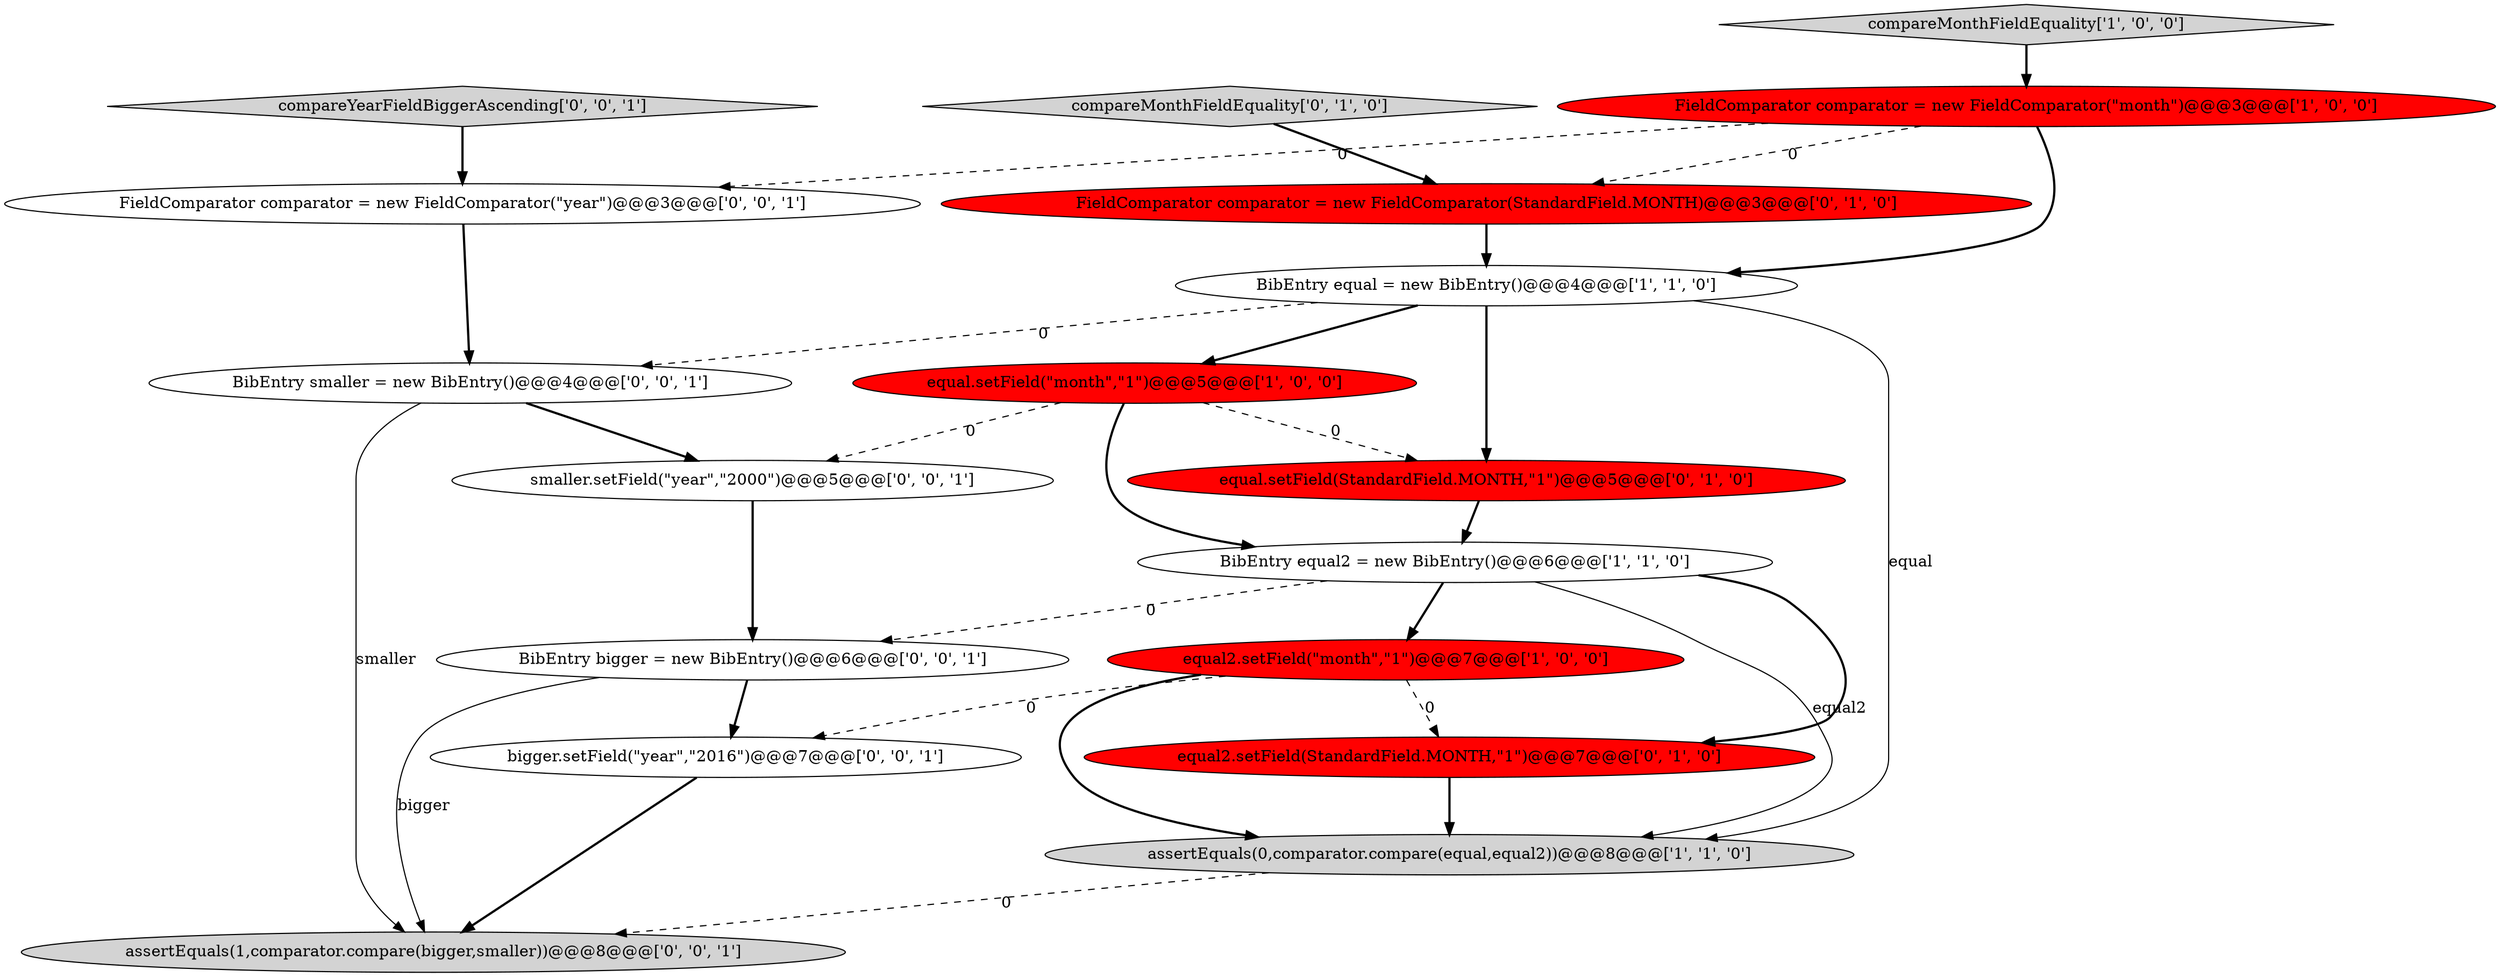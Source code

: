 digraph {
15 [style = filled, label = "compareYearFieldBiggerAscending['0', '0', '1']", fillcolor = lightgray, shape = diamond image = "AAA0AAABBB3BBB"];
2 [style = filled, label = "BibEntry equal = new BibEntry()@@@4@@@['1', '1', '0']", fillcolor = white, shape = ellipse image = "AAA0AAABBB1BBB"];
5 [style = filled, label = "equal.setField(\"month\",\"1\")@@@5@@@['1', '0', '0']", fillcolor = red, shape = ellipse image = "AAA1AAABBB1BBB"];
11 [style = filled, label = "BibEntry bigger = new BibEntry()@@@6@@@['0', '0', '1']", fillcolor = white, shape = ellipse image = "AAA0AAABBB3BBB"];
3 [style = filled, label = "equal2.setField(\"month\",\"1\")@@@7@@@['1', '0', '0']", fillcolor = red, shape = ellipse image = "AAA1AAABBB1BBB"];
4 [style = filled, label = "BibEntry equal2 = new BibEntry()@@@6@@@['1', '1', '0']", fillcolor = white, shape = ellipse image = "AAA0AAABBB1BBB"];
10 [style = filled, label = "equal.setField(StandardField.MONTH,\"1\")@@@5@@@['0', '1', '0']", fillcolor = red, shape = ellipse image = "AAA1AAABBB2BBB"];
1 [style = filled, label = "FieldComparator comparator = new FieldComparator(\"month\")@@@3@@@['1', '0', '0']", fillcolor = red, shape = ellipse image = "AAA1AAABBB1BBB"];
6 [style = filled, label = "assertEquals(0,comparator.compare(equal,equal2))@@@8@@@['1', '1', '0']", fillcolor = lightgray, shape = ellipse image = "AAA0AAABBB1BBB"];
13 [style = filled, label = "assertEquals(1,comparator.compare(bigger,smaller))@@@8@@@['0', '0', '1']", fillcolor = lightgray, shape = ellipse image = "AAA0AAABBB3BBB"];
7 [style = filled, label = "equal2.setField(StandardField.MONTH,\"1\")@@@7@@@['0', '1', '0']", fillcolor = red, shape = ellipse image = "AAA1AAABBB2BBB"];
16 [style = filled, label = "smaller.setField(\"year\",\"2000\")@@@5@@@['0', '0', '1']", fillcolor = white, shape = ellipse image = "AAA0AAABBB3BBB"];
17 [style = filled, label = "BibEntry smaller = new BibEntry()@@@4@@@['0', '0', '1']", fillcolor = white, shape = ellipse image = "AAA0AAABBB3BBB"];
12 [style = filled, label = "bigger.setField(\"year\",\"2016\")@@@7@@@['0', '0', '1']", fillcolor = white, shape = ellipse image = "AAA0AAABBB3BBB"];
0 [style = filled, label = "compareMonthFieldEquality['1', '0', '0']", fillcolor = lightgray, shape = diamond image = "AAA0AAABBB1BBB"];
9 [style = filled, label = "FieldComparator comparator = new FieldComparator(StandardField.MONTH)@@@3@@@['0', '1', '0']", fillcolor = red, shape = ellipse image = "AAA1AAABBB2BBB"];
8 [style = filled, label = "compareMonthFieldEquality['0', '1', '0']", fillcolor = lightgray, shape = diamond image = "AAA0AAABBB2BBB"];
14 [style = filled, label = "FieldComparator comparator = new FieldComparator(\"year\")@@@3@@@['0', '0', '1']", fillcolor = white, shape = ellipse image = "AAA0AAABBB3BBB"];
4->3 [style = bold, label=""];
16->11 [style = bold, label=""];
17->13 [style = solid, label="smaller"];
15->14 [style = bold, label=""];
1->14 [style = dashed, label="0"];
9->2 [style = bold, label=""];
3->7 [style = dashed, label="0"];
2->6 [style = solid, label="equal"];
3->6 [style = bold, label=""];
14->17 [style = bold, label=""];
1->9 [style = dashed, label="0"];
11->12 [style = bold, label=""];
2->10 [style = bold, label=""];
11->13 [style = solid, label="bigger"];
2->17 [style = dashed, label="0"];
4->6 [style = solid, label="equal2"];
4->7 [style = bold, label=""];
5->16 [style = dashed, label="0"];
12->13 [style = bold, label=""];
3->12 [style = dashed, label="0"];
6->13 [style = dashed, label="0"];
5->10 [style = dashed, label="0"];
0->1 [style = bold, label=""];
5->4 [style = bold, label=""];
7->6 [style = bold, label=""];
8->9 [style = bold, label=""];
10->4 [style = bold, label=""];
1->2 [style = bold, label=""];
4->11 [style = dashed, label="0"];
17->16 [style = bold, label=""];
2->5 [style = bold, label=""];
}
